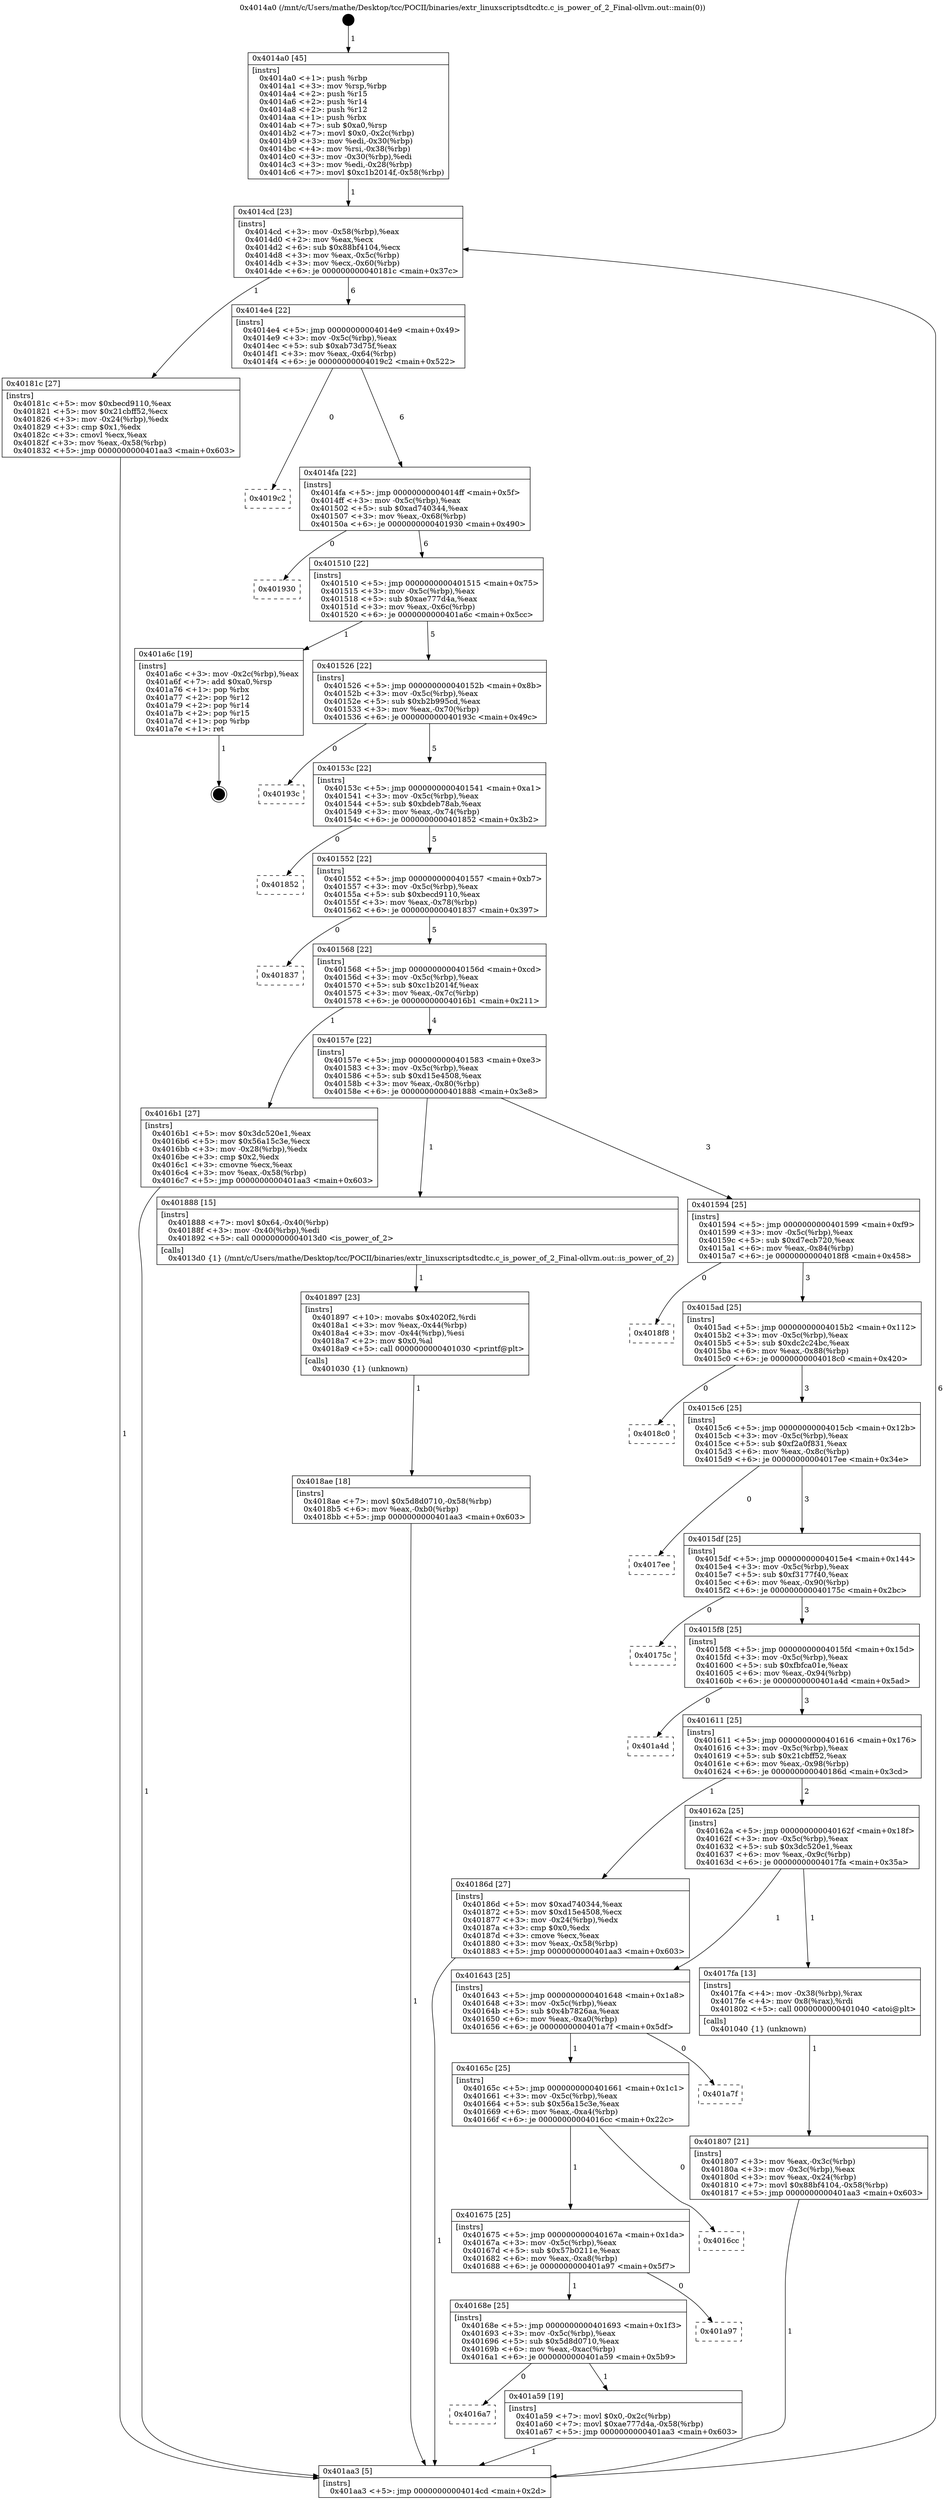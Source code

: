 digraph "0x4014a0" {
  label = "0x4014a0 (/mnt/c/Users/mathe/Desktop/tcc/POCII/binaries/extr_linuxscriptsdtcdtc.c_is_power_of_2_Final-ollvm.out::main(0))"
  labelloc = "t"
  node[shape=record]

  Entry [label="",width=0.3,height=0.3,shape=circle,fillcolor=black,style=filled]
  "0x4014cd" [label="{
     0x4014cd [23]\l
     | [instrs]\l
     &nbsp;&nbsp;0x4014cd \<+3\>: mov -0x58(%rbp),%eax\l
     &nbsp;&nbsp;0x4014d0 \<+2\>: mov %eax,%ecx\l
     &nbsp;&nbsp;0x4014d2 \<+6\>: sub $0x88bf4104,%ecx\l
     &nbsp;&nbsp;0x4014d8 \<+3\>: mov %eax,-0x5c(%rbp)\l
     &nbsp;&nbsp;0x4014db \<+3\>: mov %ecx,-0x60(%rbp)\l
     &nbsp;&nbsp;0x4014de \<+6\>: je 000000000040181c \<main+0x37c\>\l
  }"]
  "0x40181c" [label="{
     0x40181c [27]\l
     | [instrs]\l
     &nbsp;&nbsp;0x40181c \<+5\>: mov $0xbecd9110,%eax\l
     &nbsp;&nbsp;0x401821 \<+5\>: mov $0x21cbff52,%ecx\l
     &nbsp;&nbsp;0x401826 \<+3\>: mov -0x24(%rbp),%edx\l
     &nbsp;&nbsp;0x401829 \<+3\>: cmp $0x1,%edx\l
     &nbsp;&nbsp;0x40182c \<+3\>: cmovl %ecx,%eax\l
     &nbsp;&nbsp;0x40182f \<+3\>: mov %eax,-0x58(%rbp)\l
     &nbsp;&nbsp;0x401832 \<+5\>: jmp 0000000000401aa3 \<main+0x603\>\l
  }"]
  "0x4014e4" [label="{
     0x4014e4 [22]\l
     | [instrs]\l
     &nbsp;&nbsp;0x4014e4 \<+5\>: jmp 00000000004014e9 \<main+0x49\>\l
     &nbsp;&nbsp;0x4014e9 \<+3\>: mov -0x5c(%rbp),%eax\l
     &nbsp;&nbsp;0x4014ec \<+5\>: sub $0xab73d75f,%eax\l
     &nbsp;&nbsp;0x4014f1 \<+3\>: mov %eax,-0x64(%rbp)\l
     &nbsp;&nbsp;0x4014f4 \<+6\>: je 00000000004019c2 \<main+0x522\>\l
  }"]
  Exit [label="",width=0.3,height=0.3,shape=circle,fillcolor=black,style=filled,peripheries=2]
  "0x4019c2" [label="{
     0x4019c2\l
  }", style=dashed]
  "0x4014fa" [label="{
     0x4014fa [22]\l
     | [instrs]\l
     &nbsp;&nbsp;0x4014fa \<+5\>: jmp 00000000004014ff \<main+0x5f\>\l
     &nbsp;&nbsp;0x4014ff \<+3\>: mov -0x5c(%rbp),%eax\l
     &nbsp;&nbsp;0x401502 \<+5\>: sub $0xad740344,%eax\l
     &nbsp;&nbsp;0x401507 \<+3\>: mov %eax,-0x68(%rbp)\l
     &nbsp;&nbsp;0x40150a \<+6\>: je 0000000000401930 \<main+0x490\>\l
  }"]
  "0x4016a7" [label="{
     0x4016a7\l
  }", style=dashed]
  "0x401930" [label="{
     0x401930\l
  }", style=dashed]
  "0x401510" [label="{
     0x401510 [22]\l
     | [instrs]\l
     &nbsp;&nbsp;0x401510 \<+5\>: jmp 0000000000401515 \<main+0x75\>\l
     &nbsp;&nbsp;0x401515 \<+3\>: mov -0x5c(%rbp),%eax\l
     &nbsp;&nbsp;0x401518 \<+5\>: sub $0xae777d4a,%eax\l
     &nbsp;&nbsp;0x40151d \<+3\>: mov %eax,-0x6c(%rbp)\l
     &nbsp;&nbsp;0x401520 \<+6\>: je 0000000000401a6c \<main+0x5cc\>\l
  }"]
  "0x401a59" [label="{
     0x401a59 [19]\l
     | [instrs]\l
     &nbsp;&nbsp;0x401a59 \<+7\>: movl $0x0,-0x2c(%rbp)\l
     &nbsp;&nbsp;0x401a60 \<+7\>: movl $0xae777d4a,-0x58(%rbp)\l
     &nbsp;&nbsp;0x401a67 \<+5\>: jmp 0000000000401aa3 \<main+0x603\>\l
  }"]
  "0x401a6c" [label="{
     0x401a6c [19]\l
     | [instrs]\l
     &nbsp;&nbsp;0x401a6c \<+3\>: mov -0x2c(%rbp),%eax\l
     &nbsp;&nbsp;0x401a6f \<+7\>: add $0xa0,%rsp\l
     &nbsp;&nbsp;0x401a76 \<+1\>: pop %rbx\l
     &nbsp;&nbsp;0x401a77 \<+2\>: pop %r12\l
     &nbsp;&nbsp;0x401a79 \<+2\>: pop %r14\l
     &nbsp;&nbsp;0x401a7b \<+2\>: pop %r15\l
     &nbsp;&nbsp;0x401a7d \<+1\>: pop %rbp\l
     &nbsp;&nbsp;0x401a7e \<+1\>: ret\l
  }"]
  "0x401526" [label="{
     0x401526 [22]\l
     | [instrs]\l
     &nbsp;&nbsp;0x401526 \<+5\>: jmp 000000000040152b \<main+0x8b\>\l
     &nbsp;&nbsp;0x40152b \<+3\>: mov -0x5c(%rbp),%eax\l
     &nbsp;&nbsp;0x40152e \<+5\>: sub $0xb2b995cd,%eax\l
     &nbsp;&nbsp;0x401533 \<+3\>: mov %eax,-0x70(%rbp)\l
     &nbsp;&nbsp;0x401536 \<+6\>: je 000000000040193c \<main+0x49c\>\l
  }"]
  "0x40168e" [label="{
     0x40168e [25]\l
     | [instrs]\l
     &nbsp;&nbsp;0x40168e \<+5\>: jmp 0000000000401693 \<main+0x1f3\>\l
     &nbsp;&nbsp;0x401693 \<+3\>: mov -0x5c(%rbp),%eax\l
     &nbsp;&nbsp;0x401696 \<+5\>: sub $0x5d8d0710,%eax\l
     &nbsp;&nbsp;0x40169b \<+6\>: mov %eax,-0xac(%rbp)\l
     &nbsp;&nbsp;0x4016a1 \<+6\>: je 0000000000401a59 \<main+0x5b9\>\l
  }"]
  "0x40193c" [label="{
     0x40193c\l
  }", style=dashed]
  "0x40153c" [label="{
     0x40153c [22]\l
     | [instrs]\l
     &nbsp;&nbsp;0x40153c \<+5\>: jmp 0000000000401541 \<main+0xa1\>\l
     &nbsp;&nbsp;0x401541 \<+3\>: mov -0x5c(%rbp),%eax\l
     &nbsp;&nbsp;0x401544 \<+5\>: sub $0xbdeb78ab,%eax\l
     &nbsp;&nbsp;0x401549 \<+3\>: mov %eax,-0x74(%rbp)\l
     &nbsp;&nbsp;0x40154c \<+6\>: je 0000000000401852 \<main+0x3b2\>\l
  }"]
  "0x401a97" [label="{
     0x401a97\l
  }", style=dashed]
  "0x401852" [label="{
     0x401852\l
  }", style=dashed]
  "0x401552" [label="{
     0x401552 [22]\l
     | [instrs]\l
     &nbsp;&nbsp;0x401552 \<+5\>: jmp 0000000000401557 \<main+0xb7\>\l
     &nbsp;&nbsp;0x401557 \<+3\>: mov -0x5c(%rbp),%eax\l
     &nbsp;&nbsp;0x40155a \<+5\>: sub $0xbecd9110,%eax\l
     &nbsp;&nbsp;0x40155f \<+3\>: mov %eax,-0x78(%rbp)\l
     &nbsp;&nbsp;0x401562 \<+6\>: je 0000000000401837 \<main+0x397\>\l
  }"]
  "0x401675" [label="{
     0x401675 [25]\l
     | [instrs]\l
     &nbsp;&nbsp;0x401675 \<+5\>: jmp 000000000040167a \<main+0x1da\>\l
     &nbsp;&nbsp;0x40167a \<+3\>: mov -0x5c(%rbp),%eax\l
     &nbsp;&nbsp;0x40167d \<+5\>: sub $0x57b0211e,%eax\l
     &nbsp;&nbsp;0x401682 \<+6\>: mov %eax,-0xa8(%rbp)\l
     &nbsp;&nbsp;0x401688 \<+6\>: je 0000000000401a97 \<main+0x5f7\>\l
  }"]
  "0x401837" [label="{
     0x401837\l
  }", style=dashed]
  "0x401568" [label="{
     0x401568 [22]\l
     | [instrs]\l
     &nbsp;&nbsp;0x401568 \<+5\>: jmp 000000000040156d \<main+0xcd\>\l
     &nbsp;&nbsp;0x40156d \<+3\>: mov -0x5c(%rbp),%eax\l
     &nbsp;&nbsp;0x401570 \<+5\>: sub $0xc1b2014f,%eax\l
     &nbsp;&nbsp;0x401575 \<+3\>: mov %eax,-0x7c(%rbp)\l
     &nbsp;&nbsp;0x401578 \<+6\>: je 00000000004016b1 \<main+0x211\>\l
  }"]
  "0x4016cc" [label="{
     0x4016cc\l
  }", style=dashed]
  "0x4016b1" [label="{
     0x4016b1 [27]\l
     | [instrs]\l
     &nbsp;&nbsp;0x4016b1 \<+5\>: mov $0x3dc520e1,%eax\l
     &nbsp;&nbsp;0x4016b6 \<+5\>: mov $0x56a15c3e,%ecx\l
     &nbsp;&nbsp;0x4016bb \<+3\>: mov -0x28(%rbp),%edx\l
     &nbsp;&nbsp;0x4016be \<+3\>: cmp $0x2,%edx\l
     &nbsp;&nbsp;0x4016c1 \<+3\>: cmovne %ecx,%eax\l
     &nbsp;&nbsp;0x4016c4 \<+3\>: mov %eax,-0x58(%rbp)\l
     &nbsp;&nbsp;0x4016c7 \<+5\>: jmp 0000000000401aa3 \<main+0x603\>\l
  }"]
  "0x40157e" [label="{
     0x40157e [22]\l
     | [instrs]\l
     &nbsp;&nbsp;0x40157e \<+5\>: jmp 0000000000401583 \<main+0xe3\>\l
     &nbsp;&nbsp;0x401583 \<+3\>: mov -0x5c(%rbp),%eax\l
     &nbsp;&nbsp;0x401586 \<+5\>: sub $0xd15e4508,%eax\l
     &nbsp;&nbsp;0x40158b \<+3\>: mov %eax,-0x80(%rbp)\l
     &nbsp;&nbsp;0x40158e \<+6\>: je 0000000000401888 \<main+0x3e8\>\l
  }"]
  "0x401aa3" [label="{
     0x401aa3 [5]\l
     | [instrs]\l
     &nbsp;&nbsp;0x401aa3 \<+5\>: jmp 00000000004014cd \<main+0x2d\>\l
  }"]
  "0x4014a0" [label="{
     0x4014a0 [45]\l
     | [instrs]\l
     &nbsp;&nbsp;0x4014a0 \<+1\>: push %rbp\l
     &nbsp;&nbsp;0x4014a1 \<+3\>: mov %rsp,%rbp\l
     &nbsp;&nbsp;0x4014a4 \<+2\>: push %r15\l
     &nbsp;&nbsp;0x4014a6 \<+2\>: push %r14\l
     &nbsp;&nbsp;0x4014a8 \<+2\>: push %r12\l
     &nbsp;&nbsp;0x4014aa \<+1\>: push %rbx\l
     &nbsp;&nbsp;0x4014ab \<+7\>: sub $0xa0,%rsp\l
     &nbsp;&nbsp;0x4014b2 \<+7\>: movl $0x0,-0x2c(%rbp)\l
     &nbsp;&nbsp;0x4014b9 \<+3\>: mov %edi,-0x30(%rbp)\l
     &nbsp;&nbsp;0x4014bc \<+4\>: mov %rsi,-0x38(%rbp)\l
     &nbsp;&nbsp;0x4014c0 \<+3\>: mov -0x30(%rbp),%edi\l
     &nbsp;&nbsp;0x4014c3 \<+3\>: mov %edi,-0x28(%rbp)\l
     &nbsp;&nbsp;0x4014c6 \<+7\>: movl $0xc1b2014f,-0x58(%rbp)\l
  }"]
  "0x40165c" [label="{
     0x40165c [25]\l
     | [instrs]\l
     &nbsp;&nbsp;0x40165c \<+5\>: jmp 0000000000401661 \<main+0x1c1\>\l
     &nbsp;&nbsp;0x401661 \<+3\>: mov -0x5c(%rbp),%eax\l
     &nbsp;&nbsp;0x401664 \<+5\>: sub $0x56a15c3e,%eax\l
     &nbsp;&nbsp;0x401669 \<+6\>: mov %eax,-0xa4(%rbp)\l
     &nbsp;&nbsp;0x40166f \<+6\>: je 00000000004016cc \<main+0x22c\>\l
  }"]
  "0x401888" [label="{
     0x401888 [15]\l
     | [instrs]\l
     &nbsp;&nbsp;0x401888 \<+7\>: movl $0x64,-0x40(%rbp)\l
     &nbsp;&nbsp;0x40188f \<+3\>: mov -0x40(%rbp),%edi\l
     &nbsp;&nbsp;0x401892 \<+5\>: call 00000000004013d0 \<is_power_of_2\>\l
     | [calls]\l
     &nbsp;&nbsp;0x4013d0 \{1\} (/mnt/c/Users/mathe/Desktop/tcc/POCII/binaries/extr_linuxscriptsdtcdtc.c_is_power_of_2_Final-ollvm.out::is_power_of_2)\l
  }"]
  "0x401594" [label="{
     0x401594 [25]\l
     | [instrs]\l
     &nbsp;&nbsp;0x401594 \<+5\>: jmp 0000000000401599 \<main+0xf9\>\l
     &nbsp;&nbsp;0x401599 \<+3\>: mov -0x5c(%rbp),%eax\l
     &nbsp;&nbsp;0x40159c \<+5\>: sub $0xd7ecb720,%eax\l
     &nbsp;&nbsp;0x4015a1 \<+6\>: mov %eax,-0x84(%rbp)\l
     &nbsp;&nbsp;0x4015a7 \<+6\>: je 00000000004018f8 \<main+0x458\>\l
  }"]
  "0x401a7f" [label="{
     0x401a7f\l
  }", style=dashed]
  "0x4018f8" [label="{
     0x4018f8\l
  }", style=dashed]
  "0x4015ad" [label="{
     0x4015ad [25]\l
     | [instrs]\l
     &nbsp;&nbsp;0x4015ad \<+5\>: jmp 00000000004015b2 \<main+0x112\>\l
     &nbsp;&nbsp;0x4015b2 \<+3\>: mov -0x5c(%rbp),%eax\l
     &nbsp;&nbsp;0x4015b5 \<+5\>: sub $0xdc2c24bc,%eax\l
     &nbsp;&nbsp;0x4015ba \<+6\>: mov %eax,-0x88(%rbp)\l
     &nbsp;&nbsp;0x4015c0 \<+6\>: je 00000000004018c0 \<main+0x420\>\l
  }"]
  "0x4018ae" [label="{
     0x4018ae [18]\l
     | [instrs]\l
     &nbsp;&nbsp;0x4018ae \<+7\>: movl $0x5d8d0710,-0x58(%rbp)\l
     &nbsp;&nbsp;0x4018b5 \<+6\>: mov %eax,-0xb0(%rbp)\l
     &nbsp;&nbsp;0x4018bb \<+5\>: jmp 0000000000401aa3 \<main+0x603\>\l
  }"]
  "0x4018c0" [label="{
     0x4018c0\l
  }", style=dashed]
  "0x4015c6" [label="{
     0x4015c6 [25]\l
     | [instrs]\l
     &nbsp;&nbsp;0x4015c6 \<+5\>: jmp 00000000004015cb \<main+0x12b\>\l
     &nbsp;&nbsp;0x4015cb \<+3\>: mov -0x5c(%rbp),%eax\l
     &nbsp;&nbsp;0x4015ce \<+5\>: sub $0xf2a0f831,%eax\l
     &nbsp;&nbsp;0x4015d3 \<+6\>: mov %eax,-0x8c(%rbp)\l
     &nbsp;&nbsp;0x4015d9 \<+6\>: je 00000000004017ee \<main+0x34e\>\l
  }"]
  "0x401897" [label="{
     0x401897 [23]\l
     | [instrs]\l
     &nbsp;&nbsp;0x401897 \<+10\>: movabs $0x4020f2,%rdi\l
     &nbsp;&nbsp;0x4018a1 \<+3\>: mov %eax,-0x44(%rbp)\l
     &nbsp;&nbsp;0x4018a4 \<+3\>: mov -0x44(%rbp),%esi\l
     &nbsp;&nbsp;0x4018a7 \<+2\>: mov $0x0,%al\l
     &nbsp;&nbsp;0x4018a9 \<+5\>: call 0000000000401030 \<printf@plt\>\l
     | [calls]\l
     &nbsp;&nbsp;0x401030 \{1\} (unknown)\l
  }"]
  "0x4017ee" [label="{
     0x4017ee\l
  }", style=dashed]
  "0x4015df" [label="{
     0x4015df [25]\l
     | [instrs]\l
     &nbsp;&nbsp;0x4015df \<+5\>: jmp 00000000004015e4 \<main+0x144\>\l
     &nbsp;&nbsp;0x4015e4 \<+3\>: mov -0x5c(%rbp),%eax\l
     &nbsp;&nbsp;0x4015e7 \<+5\>: sub $0xf3177f40,%eax\l
     &nbsp;&nbsp;0x4015ec \<+6\>: mov %eax,-0x90(%rbp)\l
     &nbsp;&nbsp;0x4015f2 \<+6\>: je 000000000040175c \<main+0x2bc\>\l
  }"]
  "0x401807" [label="{
     0x401807 [21]\l
     | [instrs]\l
     &nbsp;&nbsp;0x401807 \<+3\>: mov %eax,-0x3c(%rbp)\l
     &nbsp;&nbsp;0x40180a \<+3\>: mov -0x3c(%rbp),%eax\l
     &nbsp;&nbsp;0x40180d \<+3\>: mov %eax,-0x24(%rbp)\l
     &nbsp;&nbsp;0x401810 \<+7\>: movl $0x88bf4104,-0x58(%rbp)\l
     &nbsp;&nbsp;0x401817 \<+5\>: jmp 0000000000401aa3 \<main+0x603\>\l
  }"]
  "0x40175c" [label="{
     0x40175c\l
  }", style=dashed]
  "0x4015f8" [label="{
     0x4015f8 [25]\l
     | [instrs]\l
     &nbsp;&nbsp;0x4015f8 \<+5\>: jmp 00000000004015fd \<main+0x15d\>\l
     &nbsp;&nbsp;0x4015fd \<+3\>: mov -0x5c(%rbp),%eax\l
     &nbsp;&nbsp;0x401600 \<+5\>: sub $0xfbfca01e,%eax\l
     &nbsp;&nbsp;0x401605 \<+6\>: mov %eax,-0x94(%rbp)\l
     &nbsp;&nbsp;0x40160b \<+6\>: je 0000000000401a4d \<main+0x5ad\>\l
  }"]
  "0x401643" [label="{
     0x401643 [25]\l
     | [instrs]\l
     &nbsp;&nbsp;0x401643 \<+5\>: jmp 0000000000401648 \<main+0x1a8\>\l
     &nbsp;&nbsp;0x401648 \<+3\>: mov -0x5c(%rbp),%eax\l
     &nbsp;&nbsp;0x40164b \<+5\>: sub $0x4b7826aa,%eax\l
     &nbsp;&nbsp;0x401650 \<+6\>: mov %eax,-0xa0(%rbp)\l
     &nbsp;&nbsp;0x401656 \<+6\>: je 0000000000401a7f \<main+0x5df\>\l
  }"]
  "0x401a4d" [label="{
     0x401a4d\l
  }", style=dashed]
  "0x401611" [label="{
     0x401611 [25]\l
     | [instrs]\l
     &nbsp;&nbsp;0x401611 \<+5\>: jmp 0000000000401616 \<main+0x176\>\l
     &nbsp;&nbsp;0x401616 \<+3\>: mov -0x5c(%rbp),%eax\l
     &nbsp;&nbsp;0x401619 \<+5\>: sub $0x21cbff52,%eax\l
     &nbsp;&nbsp;0x40161e \<+6\>: mov %eax,-0x98(%rbp)\l
     &nbsp;&nbsp;0x401624 \<+6\>: je 000000000040186d \<main+0x3cd\>\l
  }"]
  "0x4017fa" [label="{
     0x4017fa [13]\l
     | [instrs]\l
     &nbsp;&nbsp;0x4017fa \<+4\>: mov -0x38(%rbp),%rax\l
     &nbsp;&nbsp;0x4017fe \<+4\>: mov 0x8(%rax),%rdi\l
     &nbsp;&nbsp;0x401802 \<+5\>: call 0000000000401040 \<atoi@plt\>\l
     | [calls]\l
     &nbsp;&nbsp;0x401040 \{1\} (unknown)\l
  }"]
  "0x40186d" [label="{
     0x40186d [27]\l
     | [instrs]\l
     &nbsp;&nbsp;0x40186d \<+5\>: mov $0xad740344,%eax\l
     &nbsp;&nbsp;0x401872 \<+5\>: mov $0xd15e4508,%ecx\l
     &nbsp;&nbsp;0x401877 \<+3\>: mov -0x24(%rbp),%edx\l
     &nbsp;&nbsp;0x40187a \<+3\>: cmp $0x0,%edx\l
     &nbsp;&nbsp;0x40187d \<+3\>: cmove %ecx,%eax\l
     &nbsp;&nbsp;0x401880 \<+3\>: mov %eax,-0x58(%rbp)\l
     &nbsp;&nbsp;0x401883 \<+5\>: jmp 0000000000401aa3 \<main+0x603\>\l
  }"]
  "0x40162a" [label="{
     0x40162a [25]\l
     | [instrs]\l
     &nbsp;&nbsp;0x40162a \<+5\>: jmp 000000000040162f \<main+0x18f\>\l
     &nbsp;&nbsp;0x40162f \<+3\>: mov -0x5c(%rbp),%eax\l
     &nbsp;&nbsp;0x401632 \<+5\>: sub $0x3dc520e1,%eax\l
     &nbsp;&nbsp;0x401637 \<+6\>: mov %eax,-0x9c(%rbp)\l
     &nbsp;&nbsp;0x40163d \<+6\>: je 00000000004017fa \<main+0x35a\>\l
  }"]
  Entry -> "0x4014a0" [label=" 1"]
  "0x4014cd" -> "0x40181c" [label=" 1"]
  "0x4014cd" -> "0x4014e4" [label=" 6"]
  "0x401a6c" -> Exit [label=" 1"]
  "0x4014e4" -> "0x4019c2" [label=" 0"]
  "0x4014e4" -> "0x4014fa" [label=" 6"]
  "0x401a59" -> "0x401aa3" [label=" 1"]
  "0x4014fa" -> "0x401930" [label=" 0"]
  "0x4014fa" -> "0x401510" [label=" 6"]
  "0x40168e" -> "0x4016a7" [label=" 0"]
  "0x401510" -> "0x401a6c" [label=" 1"]
  "0x401510" -> "0x401526" [label=" 5"]
  "0x40168e" -> "0x401a59" [label=" 1"]
  "0x401526" -> "0x40193c" [label=" 0"]
  "0x401526" -> "0x40153c" [label=" 5"]
  "0x401675" -> "0x40168e" [label=" 1"]
  "0x40153c" -> "0x401852" [label=" 0"]
  "0x40153c" -> "0x401552" [label=" 5"]
  "0x401675" -> "0x401a97" [label=" 0"]
  "0x401552" -> "0x401837" [label=" 0"]
  "0x401552" -> "0x401568" [label=" 5"]
  "0x40165c" -> "0x401675" [label=" 1"]
  "0x401568" -> "0x4016b1" [label=" 1"]
  "0x401568" -> "0x40157e" [label=" 4"]
  "0x4016b1" -> "0x401aa3" [label=" 1"]
  "0x4014a0" -> "0x4014cd" [label=" 1"]
  "0x401aa3" -> "0x4014cd" [label=" 6"]
  "0x40165c" -> "0x4016cc" [label=" 0"]
  "0x40157e" -> "0x401888" [label=" 1"]
  "0x40157e" -> "0x401594" [label=" 3"]
  "0x401643" -> "0x40165c" [label=" 1"]
  "0x401594" -> "0x4018f8" [label=" 0"]
  "0x401594" -> "0x4015ad" [label=" 3"]
  "0x401643" -> "0x401a7f" [label=" 0"]
  "0x4015ad" -> "0x4018c0" [label=" 0"]
  "0x4015ad" -> "0x4015c6" [label=" 3"]
  "0x4018ae" -> "0x401aa3" [label=" 1"]
  "0x4015c6" -> "0x4017ee" [label=" 0"]
  "0x4015c6" -> "0x4015df" [label=" 3"]
  "0x401897" -> "0x4018ae" [label=" 1"]
  "0x4015df" -> "0x40175c" [label=" 0"]
  "0x4015df" -> "0x4015f8" [label=" 3"]
  "0x401888" -> "0x401897" [label=" 1"]
  "0x4015f8" -> "0x401a4d" [label=" 0"]
  "0x4015f8" -> "0x401611" [label=" 3"]
  "0x40186d" -> "0x401aa3" [label=" 1"]
  "0x401611" -> "0x40186d" [label=" 1"]
  "0x401611" -> "0x40162a" [label=" 2"]
  "0x40181c" -> "0x401aa3" [label=" 1"]
  "0x40162a" -> "0x4017fa" [label=" 1"]
  "0x40162a" -> "0x401643" [label=" 1"]
  "0x4017fa" -> "0x401807" [label=" 1"]
  "0x401807" -> "0x401aa3" [label=" 1"]
}
